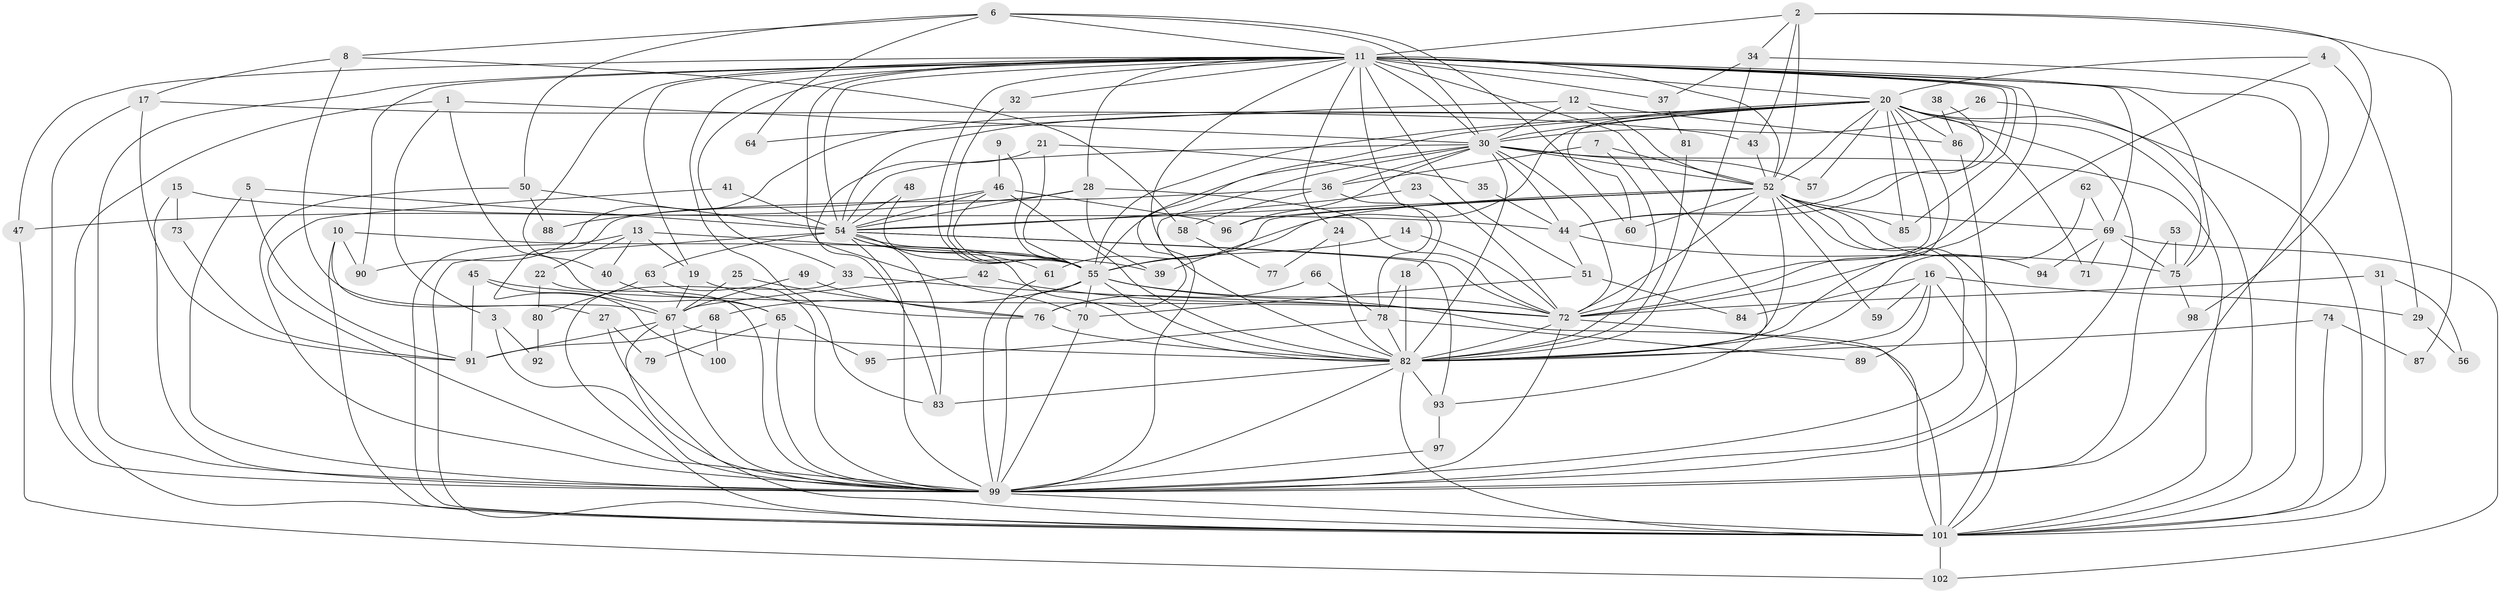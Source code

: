 // original degree distribution, {18: 0.006896551724137931, 19: 0.006896551724137931, 35: 0.006896551724137931, 22: 0.013793103448275862, 28: 0.006896551724137931, 21: 0.006896551724137931, 26: 0.006896551724137931, 20: 0.006896551724137931, 24: 0.006896551724137931, 4: 0.08275862068965517, 6: 0.034482758620689655, 3: 0.2620689655172414, 7: 0.027586206896551724, 5: 0.034482758620689655, 10: 0.006896551724137931, 2: 0.4827586206896552}
// Generated by graph-tools (version 1.1) at 2025/36/03/04/25 23:36:29]
// undirected, 102 vertices, 255 edges
graph export_dot {
  node [color=gray90,style=filled];
  1;
  2;
  3;
  4;
  5;
  6;
  7;
  8;
  9;
  10;
  11;
  12;
  13;
  14;
  15;
  16;
  17;
  18;
  19;
  20;
  21;
  22;
  23;
  24;
  25;
  26;
  27;
  28;
  29;
  30;
  31;
  32;
  33;
  34;
  35;
  36;
  37;
  38;
  39;
  40;
  41;
  42;
  43;
  44;
  45;
  46;
  47;
  48;
  49;
  50;
  51;
  52;
  53;
  54;
  55;
  56;
  57;
  58;
  59;
  60;
  61;
  62;
  63;
  64;
  65;
  66;
  67;
  68;
  69;
  70;
  71;
  72;
  73;
  74;
  75;
  76;
  77;
  78;
  79;
  80;
  81;
  82;
  83;
  84;
  85;
  86;
  87;
  88;
  89;
  90;
  91;
  92;
  93;
  94;
  95;
  96;
  97;
  98;
  99;
  100;
  101;
  102;
  1 -- 3 [weight=1.0];
  1 -- 30 [weight=1.0];
  1 -- 65 [weight=1.0];
  1 -- 101 [weight=1.0];
  2 -- 11 [weight=1.0];
  2 -- 34 [weight=1.0];
  2 -- 43 [weight=1.0];
  2 -- 52 [weight=1.0];
  2 -- 87 [weight=1.0];
  2 -- 98 [weight=1.0];
  3 -- 92 [weight=1.0];
  3 -- 99 [weight=1.0];
  4 -- 20 [weight=1.0];
  4 -- 29 [weight=1.0];
  4 -- 72 [weight=1.0];
  5 -- 54 [weight=1.0];
  5 -- 91 [weight=1.0];
  5 -- 99 [weight=1.0];
  6 -- 8 [weight=1.0];
  6 -- 11 [weight=1.0];
  6 -- 30 [weight=1.0];
  6 -- 50 [weight=1.0];
  6 -- 60 [weight=1.0];
  6 -- 64 [weight=1.0];
  7 -- 36 [weight=1.0];
  7 -- 52 [weight=1.0];
  7 -- 82 [weight=1.0];
  8 -- 17 [weight=1.0];
  8 -- 58 [weight=1.0];
  8 -- 67 [weight=1.0];
  9 -- 46 [weight=1.0];
  9 -- 55 [weight=1.0];
  10 -- 27 [weight=1.0];
  10 -- 55 [weight=1.0];
  10 -- 90 [weight=1.0];
  10 -- 101 [weight=1.0];
  11 -- 18 [weight=1.0];
  11 -- 19 [weight=1.0];
  11 -- 20 [weight=1.0];
  11 -- 24 [weight=1.0];
  11 -- 28 [weight=1.0];
  11 -- 30 [weight=1.0];
  11 -- 32 [weight=1.0];
  11 -- 33 [weight=1.0];
  11 -- 37 [weight=2.0];
  11 -- 40 [weight=1.0];
  11 -- 44 [weight=1.0];
  11 -- 47 [weight=1.0];
  11 -- 51 [weight=1.0];
  11 -- 52 [weight=2.0];
  11 -- 54 [weight=2.0];
  11 -- 55 [weight=1.0];
  11 -- 69 [weight=1.0];
  11 -- 70 [weight=1.0];
  11 -- 72 [weight=1.0];
  11 -- 75 [weight=1.0];
  11 -- 82 [weight=1.0];
  11 -- 83 [weight=1.0];
  11 -- 85 [weight=1.0];
  11 -- 90 [weight=1.0];
  11 -- 93 [weight=1.0];
  11 -- 99 [weight=1.0];
  11 -- 101 [weight=2.0];
  12 -- 30 [weight=1.0];
  12 -- 52 [weight=1.0];
  12 -- 64 [weight=1.0];
  12 -- 86 [weight=1.0];
  13 -- 19 [weight=1.0];
  13 -- 22 [weight=1.0];
  13 -- 39 [weight=1.0];
  13 -- 40 [weight=1.0];
  13 -- 101 [weight=1.0];
  14 -- 55 [weight=1.0];
  14 -- 72 [weight=1.0];
  15 -- 44 [weight=1.0];
  15 -- 73 [weight=1.0];
  15 -- 99 [weight=1.0];
  16 -- 29 [weight=1.0];
  16 -- 59 [weight=1.0];
  16 -- 82 [weight=1.0];
  16 -- 84 [weight=1.0];
  16 -- 89 [weight=1.0];
  16 -- 101 [weight=1.0];
  17 -- 43 [weight=1.0];
  17 -- 91 [weight=1.0];
  17 -- 99 [weight=1.0];
  18 -- 78 [weight=1.0];
  18 -- 82 [weight=1.0];
  19 -- 67 [weight=1.0];
  19 -- 76 [weight=1.0];
  20 -- 30 [weight=2.0];
  20 -- 39 [weight=1.0];
  20 -- 52 [weight=1.0];
  20 -- 54 [weight=1.0];
  20 -- 55 [weight=1.0];
  20 -- 57 [weight=1.0];
  20 -- 60 [weight=1.0];
  20 -- 71 [weight=1.0];
  20 -- 72 [weight=2.0];
  20 -- 75 [weight=1.0];
  20 -- 76 [weight=1.0];
  20 -- 82 [weight=2.0];
  20 -- 85 [weight=1.0];
  20 -- 86 [weight=1.0];
  20 -- 90 [weight=1.0];
  20 -- 99 [weight=3.0];
  20 -- 101 [weight=1.0];
  21 -- 35 [weight=1.0];
  21 -- 55 [weight=1.0];
  21 -- 83 [weight=1.0];
  22 -- 80 [weight=1.0];
  22 -- 99 [weight=1.0];
  23 -- 54 [weight=1.0];
  23 -- 72 [weight=1.0];
  24 -- 77 [weight=1.0];
  24 -- 82 [weight=1.0];
  25 -- 67 [weight=1.0];
  25 -- 76 [weight=1.0];
  26 -- 30 [weight=1.0];
  26 -- 101 [weight=1.0];
  27 -- 79 [weight=1.0];
  27 -- 99 [weight=1.0];
  28 -- 39 [weight=1.0];
  28 -- 47 [weight=1.0];
  28 -- 54 [weight=1.0];
  28 -- 72 [weight=1.0];
  29 -- 56 [weight=1.0];
  30 -- 36 [weight=1.0];
  30 -- 44 [weight=1.0];
  30 -- 52 [weight=1.0];
  30 -- 54 [weight=1.0];
  30 -- 55 [weight=1.0];
  30 -- 57 [weight=2.0];
  30 -- 72 [weight=1.0];
  30 -- 82 [weight=1.0];
  30 -- 96 [weight=1.0];
  30 -- 99 [weight=1.0];
  30 -- 101 [weight=1.0];
  31 -- 56 [weight=1.0];
  31 -- 72 [weight=1.0];
  31 -- 101 [weight=1.0];
  32 -- 55 [weight=1.0];
  33 -- 72 [weight=1.0];
  33 -- 101 [weight=1.0];
  34 -- 37 [weight=1.0];
  34 -- 82 [weight=1.0];
  34 -- 99 [weight=1.0];
  35 -- 44 [weight=1.0];
  36 -- 58 [weight=1.0];
  36 -- 67 [weight=1.0];
  36 -- 78 [weight=1.0];
  37 -- 81 [weight=1.0];
  38 -- 44 [weight=1.0];
  38 -- 86 [weight=1.0];
  40 -- 65 [weight=1.0];
  41 -- 54 [weight=1.0];
  41 -- 99 [weight=1.0];
  42 -- 67 [weight=1.0];
  42 -- 72 [weight=1.0];
  43 -- 52 [weight=1.0];
  44 -- 51 [weight=1.0];
  44 -- 75 [weight=1.0];
  45 -- 72 [weight=1.0];
  45 -- 91 [weight=1.0];
  45 -- 100 [weight=1.0];
  46 -- 54 [weight=1.0];
  46 -- 55 [weight=1.0];
  46 -- 82 [weight=1.0];
  46 -- 88 [weight=1.0];
  46 -- 96 [weight=1.0];
  47 -- 102 [weight=1.0];
  48 -- 54 [weight=1.0];
  48 -- 55 [weight=2.0];
  49 -- 67 [weight=1.0];
  49 -- 76 [weight=1.0];
  50 -- 54 [weight=1.0];
  50 -- 88 [weight=1.0];
  50 -- 99 [weight=1.0];
  51 -- 70 [weight=1.0];
  51 -- 84 [weight=1.0];
  52 -- 54 [weight=1.0];
  52 -- 55 [weight=1.0];
  52 -- 59 [weight=1.0];
  52 -- 60 [weight=1.0];
  52 -- 61 [weight=1.0];
  52 -- 69 [weight=1.0];
  52 -- 72 [weight=1.0];
  52 -- 82 [weight=1.0];
  52 -- 85 [weight=1.0];
  52 -- 94 [weight=1.0];
  52 -- 96 [weight=1.0];
  52 -- 99 [weight=1.0];
  52 -- 101 [weight=2.0];
  53 -- 75 [weight=1.0];
  53 -- 99 [weight=1.0];
  54 -- 55 [weight=1.0];
  54 -- 61 [weight=1.0];
  54 -- 63 [weight=1.0];
  54 -- 72 [weight=1.0];
  54 -- 82 [weight=1.0];
  54 -- 83 [weight=1.0];
  54 -- 93 [weight=1.0];
  54 -- 99 [weight=1.0];
  54 -- 101 [weight=1.0];
  55 -- 68 [weight=1.0];
  55 -- 70 [weight=1.0];
  55 -- 72 [weight=1.0];
  55 -- 82 [weight=1.0];
  55 -- 99 [weight=1.0];
  55 -- 101 [weight=2.0];
  58 -- 77 [weight=1.0];
  61 -- 99 [weight=1.0];
  62 -- 69 [weight=1.0];
  62 -- 82 [weight=1.0];
  63 -- 80 [weight=1.0];
  63 -- 99 [weight=1.0];
  65 -- 79 [weight=1.0];
  65 -- 95 [weight=1.0];
  65 -- 99 [weight=1.0];
  66 -- 76 [weight=1.0];
  66 -- 78 [weight=1.0];
  67 -- 82 [weight=1.0];
  67 -- 91 [weight=1.0];
  67 -- 99 [weight=1.0];
  67 -- 101 [weight=1.0];
  68 -- 91 [weight=1.0];
  68 -- 100 [weight=1.0];
  69 -- 71 [weight=1.0];
  69 -- 75 [weight=1.0];
  69 -- 94 [weight=1.0];
  69 -- 102 [weight=1.0];
  70 -- 99 [weight=1.0];
  72 -- 82 [weight=1.0];
  72 -- 99 [weight=1.0];
  72 -- 101 [weight=1.0];
  73 -- 91 [weight=1.0];
  74 -- 82 [weight=1.0];
  74 -- 87 [weight=1.0];
  74 -- 101 [weight=1.0];
  75 -- 98 [weight=1.0];
  76 -- 82 [weight=2.0];
  78 -- 82 [weight=1.0];
  78 -- 89 [weight=1.0];
  78 -- 95 [weight=1.0];
  80 -- 92 [weight=1.0];
  81 -- 82 [weight=1.0];
  82 -- 83 [weight=1.0];
  82 -- 93 [weight=1.0];
  82 -- 99 [weight=1.0];
  82 -- 101 [weight=1.0];
  86 -- 99 [weight=1.0];
  93 -- 97 [weight=1.0];
  97 -- 99 [weight=1.0];
  99 -- 101 [weight=1.0];
  101 -- 102 [weight=1.0];
}
